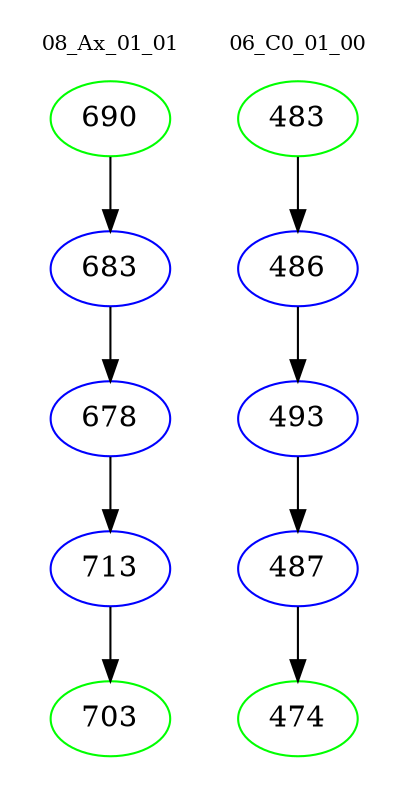 digraph{
subgraph cluster_0 {
color = white
label = "08_Ax_01_01";
fontsize=10;
T0_690 [label="690", color="green"]
T0_690 -> T0_683 [color="black"]
T0_683 [label="683", color="blue"]
T0_683 -> T0_678 [color="black"]
T0_678 [label="678", color="blue"]
T0_678 -> T0_713 [color="black"]
T0_713 [label="713", color="blue"]
T0_713 -> T0_703 [color="black"]
T0_703 [label="703", color="green"]
}
subgraph cluster_1 {
color = white
label = "06_C0_01_00";
fontsize=10;
T1_483 [label="483", color="green"]
T1_483 -> T1_486 [color="black"]
T1_486 [label="486", color="blue"]
T1_486 -> T1_493 [color="black"]
T1_493 [label="493", color="blue"]
T1_493 -> T1_487 [color="black"]
T1_487 [label="487", color="blue"]
T1_487 -> T1_474 [color="black"]
T1_474 [label="474", color="green"]
}
}
